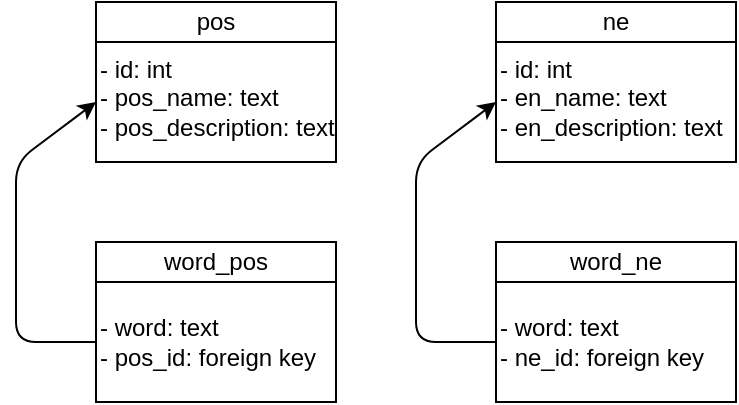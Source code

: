 <mxfile version="13.0.3" type="device"><diagram id="FGvlwy_vUlaCsiiNYYpR" name="Page-1"><mxGraphModel dx="411" dy="223" grid="1" gridSize="10" guides="1" tooltips="1" connect="1" arrows="1" fold="1" page="1" pageScale="1" pageWidth="850" pageHeight="1100" math="0" shadow="0"><root><mxCell id="0"/><mxCell id="1" parent="0"/><mxCell id="qf6BYONUZYQkYkKJHBUa-1" value="" style="rounded=0;whiteSpace=wrap;html=1;" parent="1" vertex="1"><mxGeometry x="160" y="80" width="120" height="50" as="geometry"/></mxCell><mxCell id="qf6BYONUZYQkYkKJHBUa-2" value="pos" style="rounded=0;whiteSpace=wrap;html=1;" parent="1" vertex="1"><mxGeometry x="160" y="80" width="120" height="20" as="geometry"/></mxCell><mxCell id="qf6BYONUZYQkYkKJHBUa-3" value="" style="rounded=0;whiteSpace=wrap;html=1;" parent="1" vertex="1"><mxGeometry x="360" y="80" width="120" height="50" as="geometry"/></mxCell><mxCell id="qf6BYONUZYQkYkKJHBUa-4" value="ne" style="rounded=0;whiteSpace=wrap;html=1;" parent="1" vertex="1"><mxGeometry x="360" y="80" width="120" height="20" as="geometry"/></mxCell><mxCell id="qf6BYONUZYQkYkKJHBUa-5" value="- id: int&lt;br&gt;- pos_name: text&lt;br&gt;- pos_description: text" style="rounded=0;whiteSpace=wrap;html=1;align=left;verticalAlign=top;" parent="1" vertex="1"><mxGeometry x="160" y="100" width="120" height="60" as="geometry"/></mxCell><mxCell id="qf6BYONUZYQkYkKJHBUa-7" value="- id: int&lt;br&gt;- en_name: text&lt;br&gt;- en_description: text" style="rounded=0;whiteSpace=wrap;html=1;align=left;verticalAlign=top;" parent="1" vertex="1"><mxGeometry x="360" y="100" width="120" height="60" as="geometry"/></mxCell><mxCell id="qf6BYONUZYQkYkKJHBUa-8" value="" style="rounded=0;whiteSpace=wrap;html=1;align=left;" parent="1" vertex="1"><mxGeometry x="160" y="200" width="120" height="80" as="geometry"/></mxCell><mxCell id="qf6BYONUZYQkYkKJHBUa-9" value="word_pos" style="rounded=0;whiteSpace=wrap;html=1;align=center;" parent="1" vertex="1"><mxGeometry x="160" y="200" width="120" height="20" as="geometry"/></mxCell><mxCell id="qf6BYONUZYQkYkKJHBUa-10" value="- word: text&lt;br&gt;- pos_id: foreign key" style="rounded=0;whiteSpace=wrap;html=1;align=left;" parent="1" vertex="1"><mxGeometry x="160" y="220" width="120" height="60" as="geometry"/></mxCell><mxCell id="qf6BYONUZYQkYkKJHBUa-11" value="" style="rounded=0;whiteSpace=wrap;html=1;align=left;" parent="1" vertex="1"><mxGeometry x="360" y="200" width="120" height="80" as="geometry"/></mxCell><mxCell id="qf6BYONUZYQkYkKJHBUa-12" value="word_ne" style="rounded=0;whiteSpace=wrap;html=1;align=center;" parent="1" vertex="1"><mxGeometry x="360" y="200" width="120" height="20" as="geometry"/></mxCell><mxCell id="qf6BYONUZYQkYkKJHBUa-13" value="- word: text&lt;br&gt;- ne_id: foreign key" style="rounded=0;whiteSpace=wrap;html=1;align=left;" parent="1" vertex="1"><mxGeometry x="360" y="220" width="120" height="60" as="geometry"/></mxCell><mxCell id="qf6BYONUZYQkYkKJHBUa-14" value="" style="endArrow=classic;html=1;exitX=0;exitY=0.5;exitDx=0;exitDy=0;entryX=0;entryY=0.5;entryDx=0;entryDy=0;" parent="1" source="qf6BYONUZYQkYkKJHBUa-13" target="qf6BYONUZYQkYkKJHBUa-7" edge="1"><mxGeometry width="50" height="50" relative="1" as="geometry"><mxPoint x="410" y="290" as="sourcePoint"/><mxPoint x="460" y="240" as="targetPoint"/><Array as="points"><mxPoint x="320" y="250"/><mxPoint x="320" y="160"/></Array></mxGeometry></mxCell><mxCell id="qf6BYONUZYQkYkKJHBUa-15" value="" style="endArrow=classic;html=1;exitX=0;exitY=0.5;exitDx=0;exitDy=0;entryX=0;entryY=0.5;entryDx=0;entryDy=0;" parent="1" source="qf6BYONUZYQkYkKJHBUa-10" target="qf6BYONUZYQkYkKJHBUa-5" edge="1"><mxGeometry width="50" height="50" relative="1" as="geometry"><mxPoint x="160" y="255" as="sourcePoint"/><mxPoint x="160" y="120" as="targetPoint"/><Array as="points"><mxPoint x="120" y="250"/><mxPoint x="120" y="160"/></Array></mxGeometry></mxCell></root></mxGraphModel></diagram></mxfile>